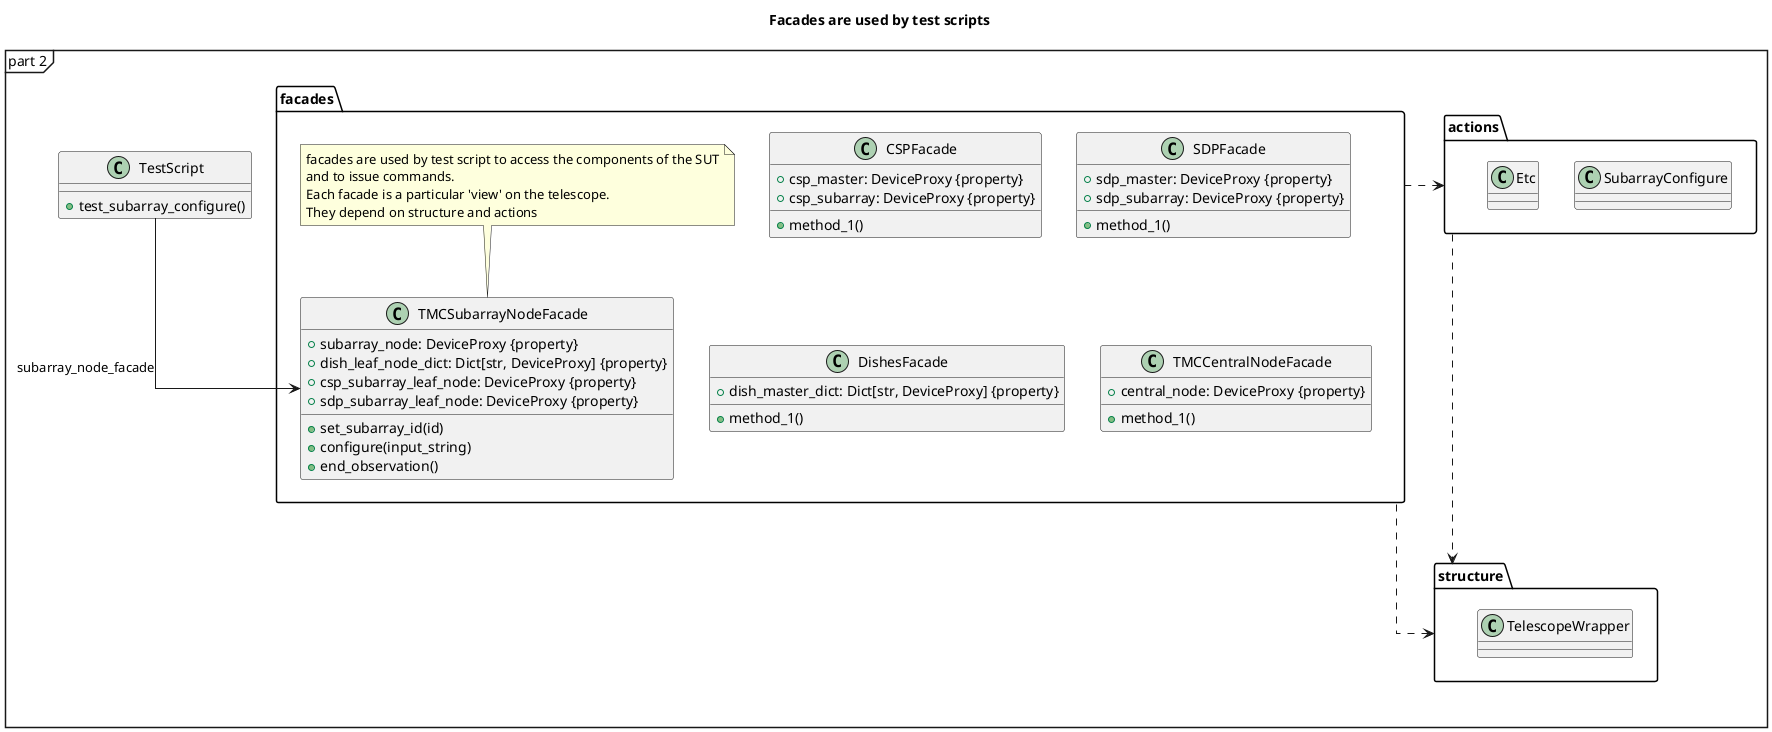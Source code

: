 @startuml
mainframe part 2
'skinparam packageStyle rectangle
skinparam linetype ortho

title Facades are used by test scripts

' Enforce vertical layout
top to bottom direction

class TestScript {
    + test_subarray_configure()
}

' facades at the top
package "facades" {
    class TMCSubarrayNodeFacade {
        + subarray_node: DeviceProxy {property}
        + dish_leaf_node_dict: Dict[str, DeviceProxy] {property}
        + csp_subarray_leaf_node: DeviceProxy {property}
        + sdp_subarray_leaf_node: DeviceProxy {property}
        + set_subarray_id(id)
        + configure(input_string)
        + end_observation()
    }

    note top
    facades are used by test script to access the components of the SUT
    and to issue commands.
    Each facade is a particular 'view' on the telescope.
    They depend on structure and actions
    end note

    class CSPFacade {
        + csp_master: DeviceProxy {property}
        + csp_subarray: DeviceProxy {property}
        + method_1()
    }

    class SDPFacade {
        + sdp_master: DeviceProxy {property}
        + sdp_subarray: DeviceProxy {property}
        + method_1()
    }

    class DishesFacade {
        + dish_master_dict: Dict[str, DeviceProxy] {property}
        + method_1()
    }

    class TMCCentralNodeFacade {
        + central_node: DeviceProxy {property}
        + method_1()
    }
}

package "structure" {

    class TelescopeWrapper
}



package "actions" {
    class SubarrayConfigure
    class Etc
}


TestScript --> TMCSubarrayNodeFacade : subarray_node_facade
actions .down.> structure
facades .right.> actions
facades ....> structure


' Stacking packages vertically
facades -[hidden]down- "structure"
facades -[hidden]down- "actions"

@enduml